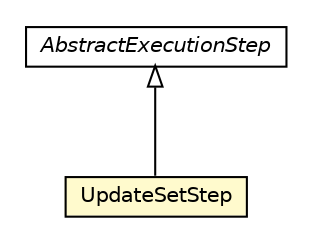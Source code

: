 #!/usr/local/bin/dot
#
# Class diagram 
# Generated by UMLGraph version R5_6-24-gf6e263 (http://www.umlgraph.org/)
#

digraph G {
	edge [fontname="Helvetica",fontsize=10,labelfontname="Helvetica",labelfontsize=10];
	node [fontname="Helvetica",fontsize=10,shape=plaintext];
	nodesep=0.25;
	ranksep=0.5;
	// com.orientechnologies.orient.core.sql.executor.AbstractExecutionStep
	c8358857 [label=<<table title="com.orientechnologies.orient.core.sql.executor.AbstractExecutionStep" border="0" cellborder="1" cellspacing="0" cellpadding="2" port="p" href="./AbstractExecutionStep.html">
		<tr><td><table border="0" cellspacing="0" cellpadding="1">
<tr><td align="center" balign="center"><font face="Helvetica-Oblique"> AbstractExecutionStep </font></td></tr>
		</table></td></tr>
		</table>>, URL="./AbstractExecutionStep.html", fontname="Helvetica", fontcolor="black", fontsize=10.0];
	// com.orientechnologies.orient.core.sql.executor.UpdateSetStep
	c8358944 [label=<<table title="com.orientechnologies.orient.core.sql.executor.UpdateSetStep" border="0" cellborder="1" cellspacing="0" cellpadding="2" port="p" bgcolor="lemonChiffon" href="./UpdateSetStep.html">
		<tr><td><table border="0" cellspacing="0" cellpadding="1">
<tr><td align="center" balign="center"> UpdateSetStep </td></tr>
		</table></td></tr>
		</table>>, URL="./UpdateSetStep.html", fontname="Helvetica", fontcolor="black", fontsize=10.0];
	//com.orientechnologies.orient.core.sql.executor.UpdateSetStep extends com.orientechnologies.orient.core.sql.executor.AbstractExecutionStep
	c8358857:p -> c8358944:p [dir=back,arrowtail=empty];
}

